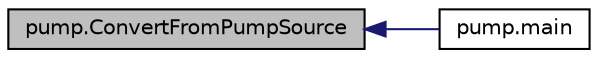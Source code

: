 digraph "pump.ConvertFromPumpSource"
{
  edge [fontname="Helvetica",fontsize="10",labelfontname="Helvetica",labelfontsize="10"];
  node [fontname="Helvetica",fontsize="10",shape=record];
  rankdir="LR";
  Node48 [label="pump.ConvertFromPumpSource",height=0.2,width=0.4,color="black", fillcolor="grey75", style="filled", fontcolor="black"];
  Node48 -> Node49 [dir="back",color="midnightblue",fontsize="10",style="solid",fontname="Helvetica"];
  Node49 [label="pump.main",height=0.2,width=0.4,color="black", fillcolor="white", style="filled",URL="$df/d92/namespacepump.html#abcf26971f7bdbad77c2c168c110312df"];
}
